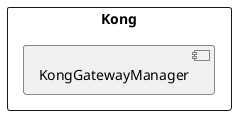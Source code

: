 @startuml componentes Kong usados no Digio

rectangle Kong as KongCO {
    component KongGatewayManager
}

@enduml